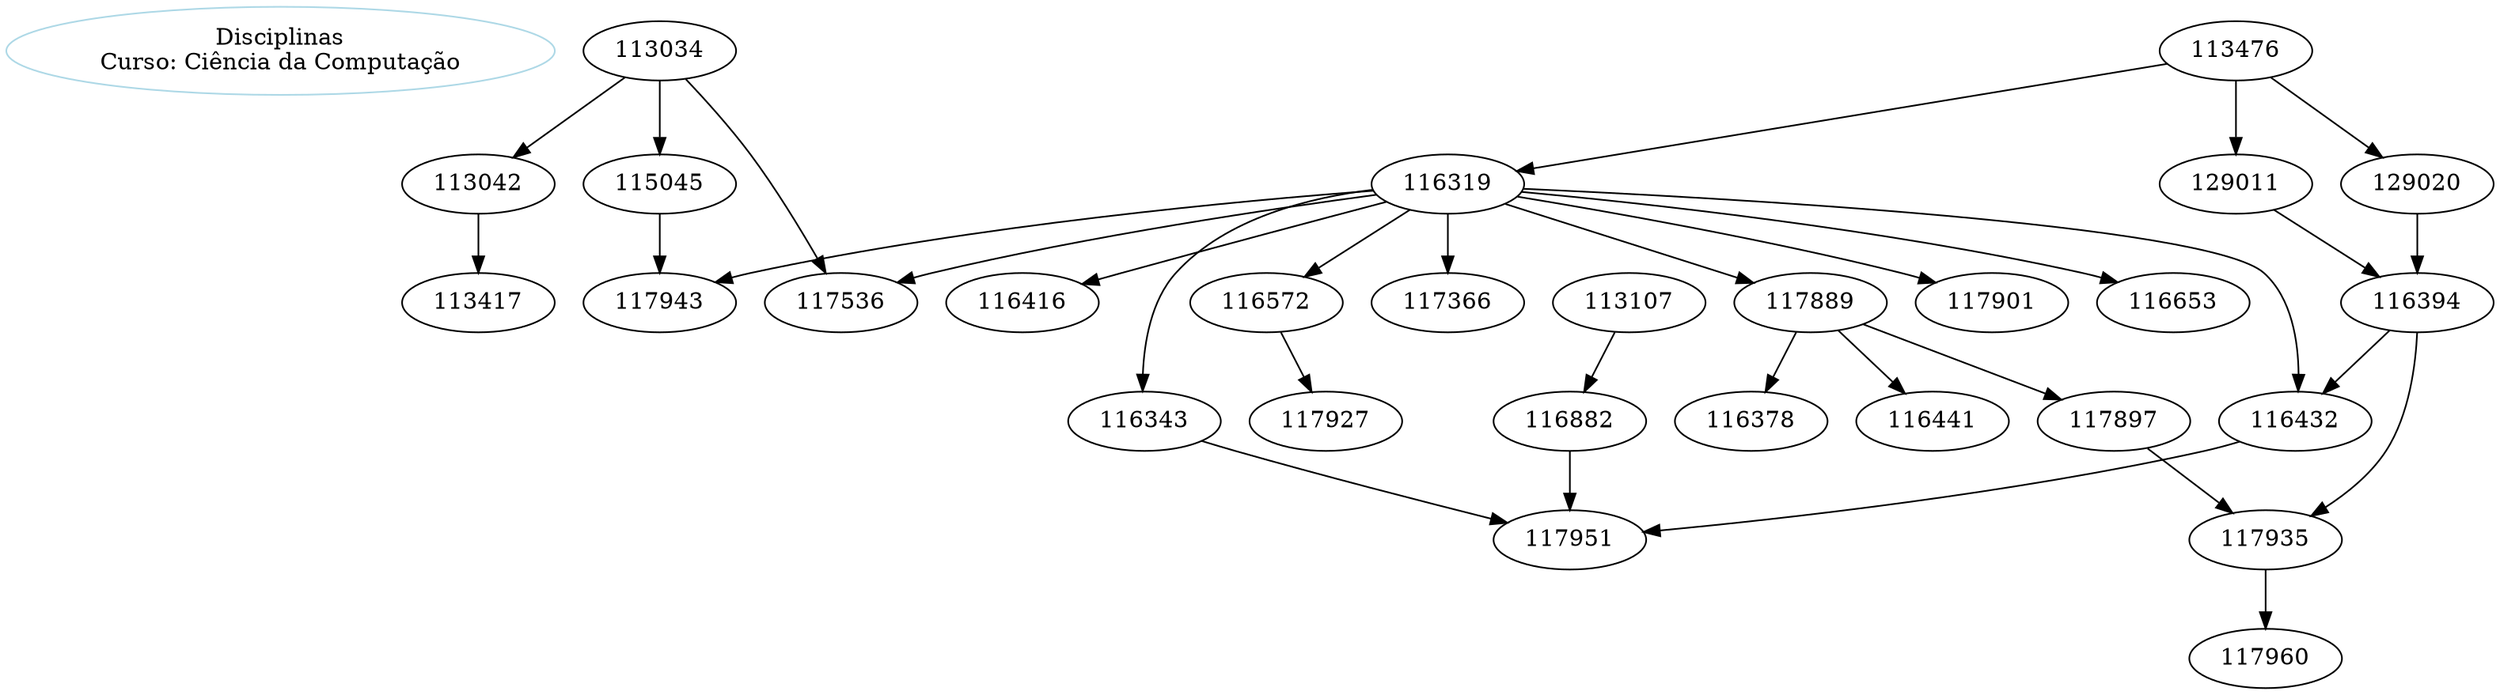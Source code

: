 digraph Disciplinas {
 c [color=lightblue, label="Disciplinas
Curso: Ciência da Computação"];
"113034" -> "113042";
"113034" -> "115045";
"113034" -> "117536";
"113476" -> "129011";
"113476" -> "129020";
"113476" -> "116319";
"129011" -> "116394";
"129020" -> "116394";
"113042" -> "113417";
"116319" -> "117889";
"116319" -> "117366";
"116319" -> "117901";
"116319" -> "116572";
"116319" -> "116343";
"116319" -> "116653";
"116319" -> "116432";
"116319" -> "116416";
"116319" -> "117943";
"116319" -> "117536";
"116394" -> "117935";
"116394" -> "116432";
"117889" -> "117897";
"117889" -> "116441";
"117889" -> "116378";
"113107" -> "116882";
"115045" -> "117943";
"117897" -> "117935";
"116572" -> "117927";
"116343" -> "117951";
"117935" -> "117960";
"116432" -> "117951";
"116882" -> "117951";

}
